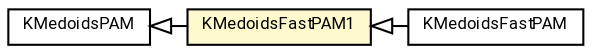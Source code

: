 #!/usr/local/bin/dot
#
# Class diagram 
# Generated by UMLGraph version R5_7_2-60-g0e99a6 (http://www.spinellis.gr/umlgraph/)
#

digraph G {
	graph [fontnames="svg"]
	edge [fontname="Roboto",fontsize=7,labelfontname="Roboto",labelfontsize=7,color="black"];
	node [fontname="Roboto",fontcolor="black",fontsize=8,shape=plaintext,margin=0,width=0,height=0];
	nodesep=0.15;
	ranksep=0.25;
	rankdir=LR;
	// de.lmu.ifi.dbs.elki.algorithm.clustering.kmeans.KMedoidsFastPAM<V>
	c5780852 [label=<<table title="de.lmu.ifi.dbs.elki.algorithm.clustering.kmeans.KMedoidsFastPAM" border="0" cellborder="1" cellspacing="0" cellpadding="2" href="KMedoidsFastPAM.html" target="_parent">
		<tr><td><table border="0" cellspacing="0" cellpadding="1">
		<tr><td align="center" balign="center"> <font face="Roboto">KMedoidsFastPAM</font> </td></tr>
		</table></td></tr>
		</table>>, URL="KMedoidsFastPAM.html"];
	// de.lmu.ifi.dbs.elki.algorithm.clustering.kmeans.KMedoidsFastPAM1<V>
	c5780855 [label=<<table title="de.lmu.ifi.dbs.elki.algorithm.clustering.kmeans.KMedoidsFastPAM1" border="0" cellborder="1" cellspacing="0" cellpadding="2" bgcolor="lemonChiffon" href="KMedoidsFastPAM1.html" target="_parent">
		<tr><td><table border="0" cellspacing="0" cellpadding="1">
		<tr><td align="center" balign="center"> <font face="Roboto">KMedoidsFastPAM1</font> </td></tr>
		</table></td></tr>
		</table>>, URL="KMedoidsFastPAM1.html"];
	// de.lmu.ifi.dbs.elki.algorithm.clustering.kmeans.KMedoidsPAM<V>
	c5780869 [label=<<table title="de.lmu.ifi.dbs.elki.algorithm.clustering.kmeans.KMedoidsPAM" border="0" cellborder="1" cellspacing="0" cellpadding="2" href="KMedoidsPAM.html" target="_parent">
		<tr><td><table border="0" cellspacing="0" cellpadding="1">
		<tr><td align="center" balign="center"> <font face="Roboto">KMedoidsPAM</font> </td></tr>
		</table></td></tr>
		</table>>, URL="KMedoidsPAM.html"];
	// de.lmu.ifi.dbs.elki.algorithm.clustering.kmeans.KMedoidsFastPAM<V> extends de.lmu.ifi.dbs.elki.algorithm.clustering.kmeans.KMedoidsFastPAM1<V>
	c5780855 -> c5780852 [arrowtail=empty,dir=back,weight=10];
	// de.lmu.ifi.dbs.elki.algorithm.clustering.kmeans.KMedoidsFastPAM1<V> extends de.lmu.ifi.dbs.elki.algorithm.clustering.kmeans.KMedoidsPAM<V>
	c5780869 -> c5780855 [arrowtail=empty,dir=back,weight=10];
}

